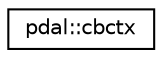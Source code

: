 digraph "Graphical Class Hierarchy"
{
  edge [fontname="Helvetica",fontsize="10",labelfontname="Helvetica",labelfontsize="10"];
  node [fontname="Helvetica",fontsize="10",shape=record];
  rankdir="LR";
  Node1 [label="pdal::cbctx",height=0.2,width=0.4,color="black", fillcolor="white", style="filled",URL="$namespacepdal.html#structpdal_1_1cbctx"];
}
